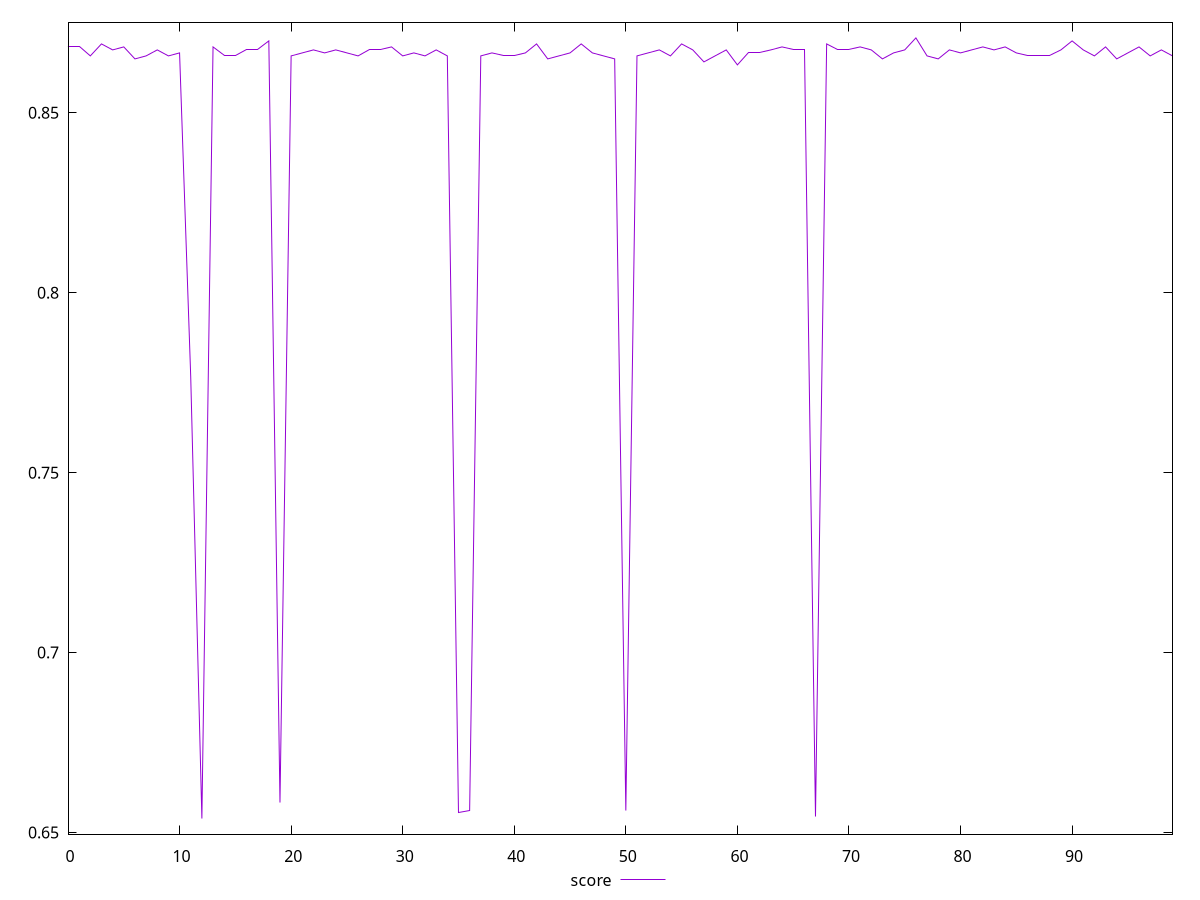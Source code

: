 reset

$score <<EOF
0 0.8683333333333333
1 0.8683333333333333
2 0.8658333333333333
3 0.8691666666666666
4 0.8674999999999999
5 0.8683333333333333
6 0.865
7 0.8658333333333333
8 0.8674999999999999
9 0.8658333333333333
10 0.8666666666666667
11 0.7766666666666666
12 0.6538888888888889
13 0.8683333333333333
14 0.8658333333333333
15 0.8658333333333333
16 0.8674999999999999
17 0.8674999999999999
18 0.87
19 0.6583333333333333
20 0.8658333333333333
21 0.8666666666666667
22 0.8674999999999999
23 0.8666666666666667
24 0.8674999999999999
25 0.8666666666666667
26 0.8658333333333333
27 0.8674999999999999
28 0.8674999999999999
29 0.8683333333333333
30 0.8658333333333333
31 0.8666666666666667
32 0.8658333333333333
33 0.8674999999999999
34 0.8658333333333333
35 0.6555555555555556
36 0.6561111111111111
37 0.8658333333333333
38 0.8666666666666667
39 0.8658333333333333
40 0.8658333333333333
41 0.8666666666666667
42 0.8691666666666666
43 0.865
44 0.8658333333333333
45 0.8666666666666667
46 0.8691666666666666
47 0.8666666666666667
48 0.8658333333333333
49 0.865
50 0.6561111111111111
51 0.8658333333333333
52 0.8666666666666667
53 0.8674999999999999
54 0.8658333333333333
55 0.8691666666666666
56 0.8674999999999999
57 0.8641666666666666
58 0.8658333333333333
59 0.8674999999999999
60 0.8633333333333333
61 0.8666666666666667
62 0.8666666666666667
63 0.8674999999999999
64 0.8683333333333333
65 0.8674999999999999
66 0.8674999999999999
67 0.6544444444444444
68 0.8691666666666666
69 0.8674999999999999
70 0.8674999999999999
71 0.8683333333333333
72 0.8674999999999999
73 0.865
74 0.8666666666666667
75 0.8674999999999999
76 0.8708333333333333
77 0.8658333333333333
78 0.865
79 0.8674999999999999
80 0.8666666666666667
81 0.8674999999999999
82 0.8683333333333333
83 0.8674999999999999
84 0.8683333333333333
85 0.8666666666666667
86 0.8658333333333333
87 0.8658333333333333
88 0.8658333333333333
89 0.8674999999999999
90 0.87
91 0.8674999999999999
92 0.8658333333333333
93 0.8683333333333333
94 0.865
95 0.8666666666666667
96 0.8683333333333333
97 0.8658333333333333
98 0.8674999999999999
99 0.8658333333333333
EOF

set key outside below
set xrange [0:99]
set yrange [0.64955:0.8751722222222222]
set trange [0.64955:0.8751722222222222]
set terminal svg size 640, 500 enhanced background rgb 'white'
set output "report_00008_2021-01-22T20:58:29.167/render-blocking-resources/samples/pages+cached+noexternal+nosvg/score/values.svg"

plot $score title "score" with line

reset
